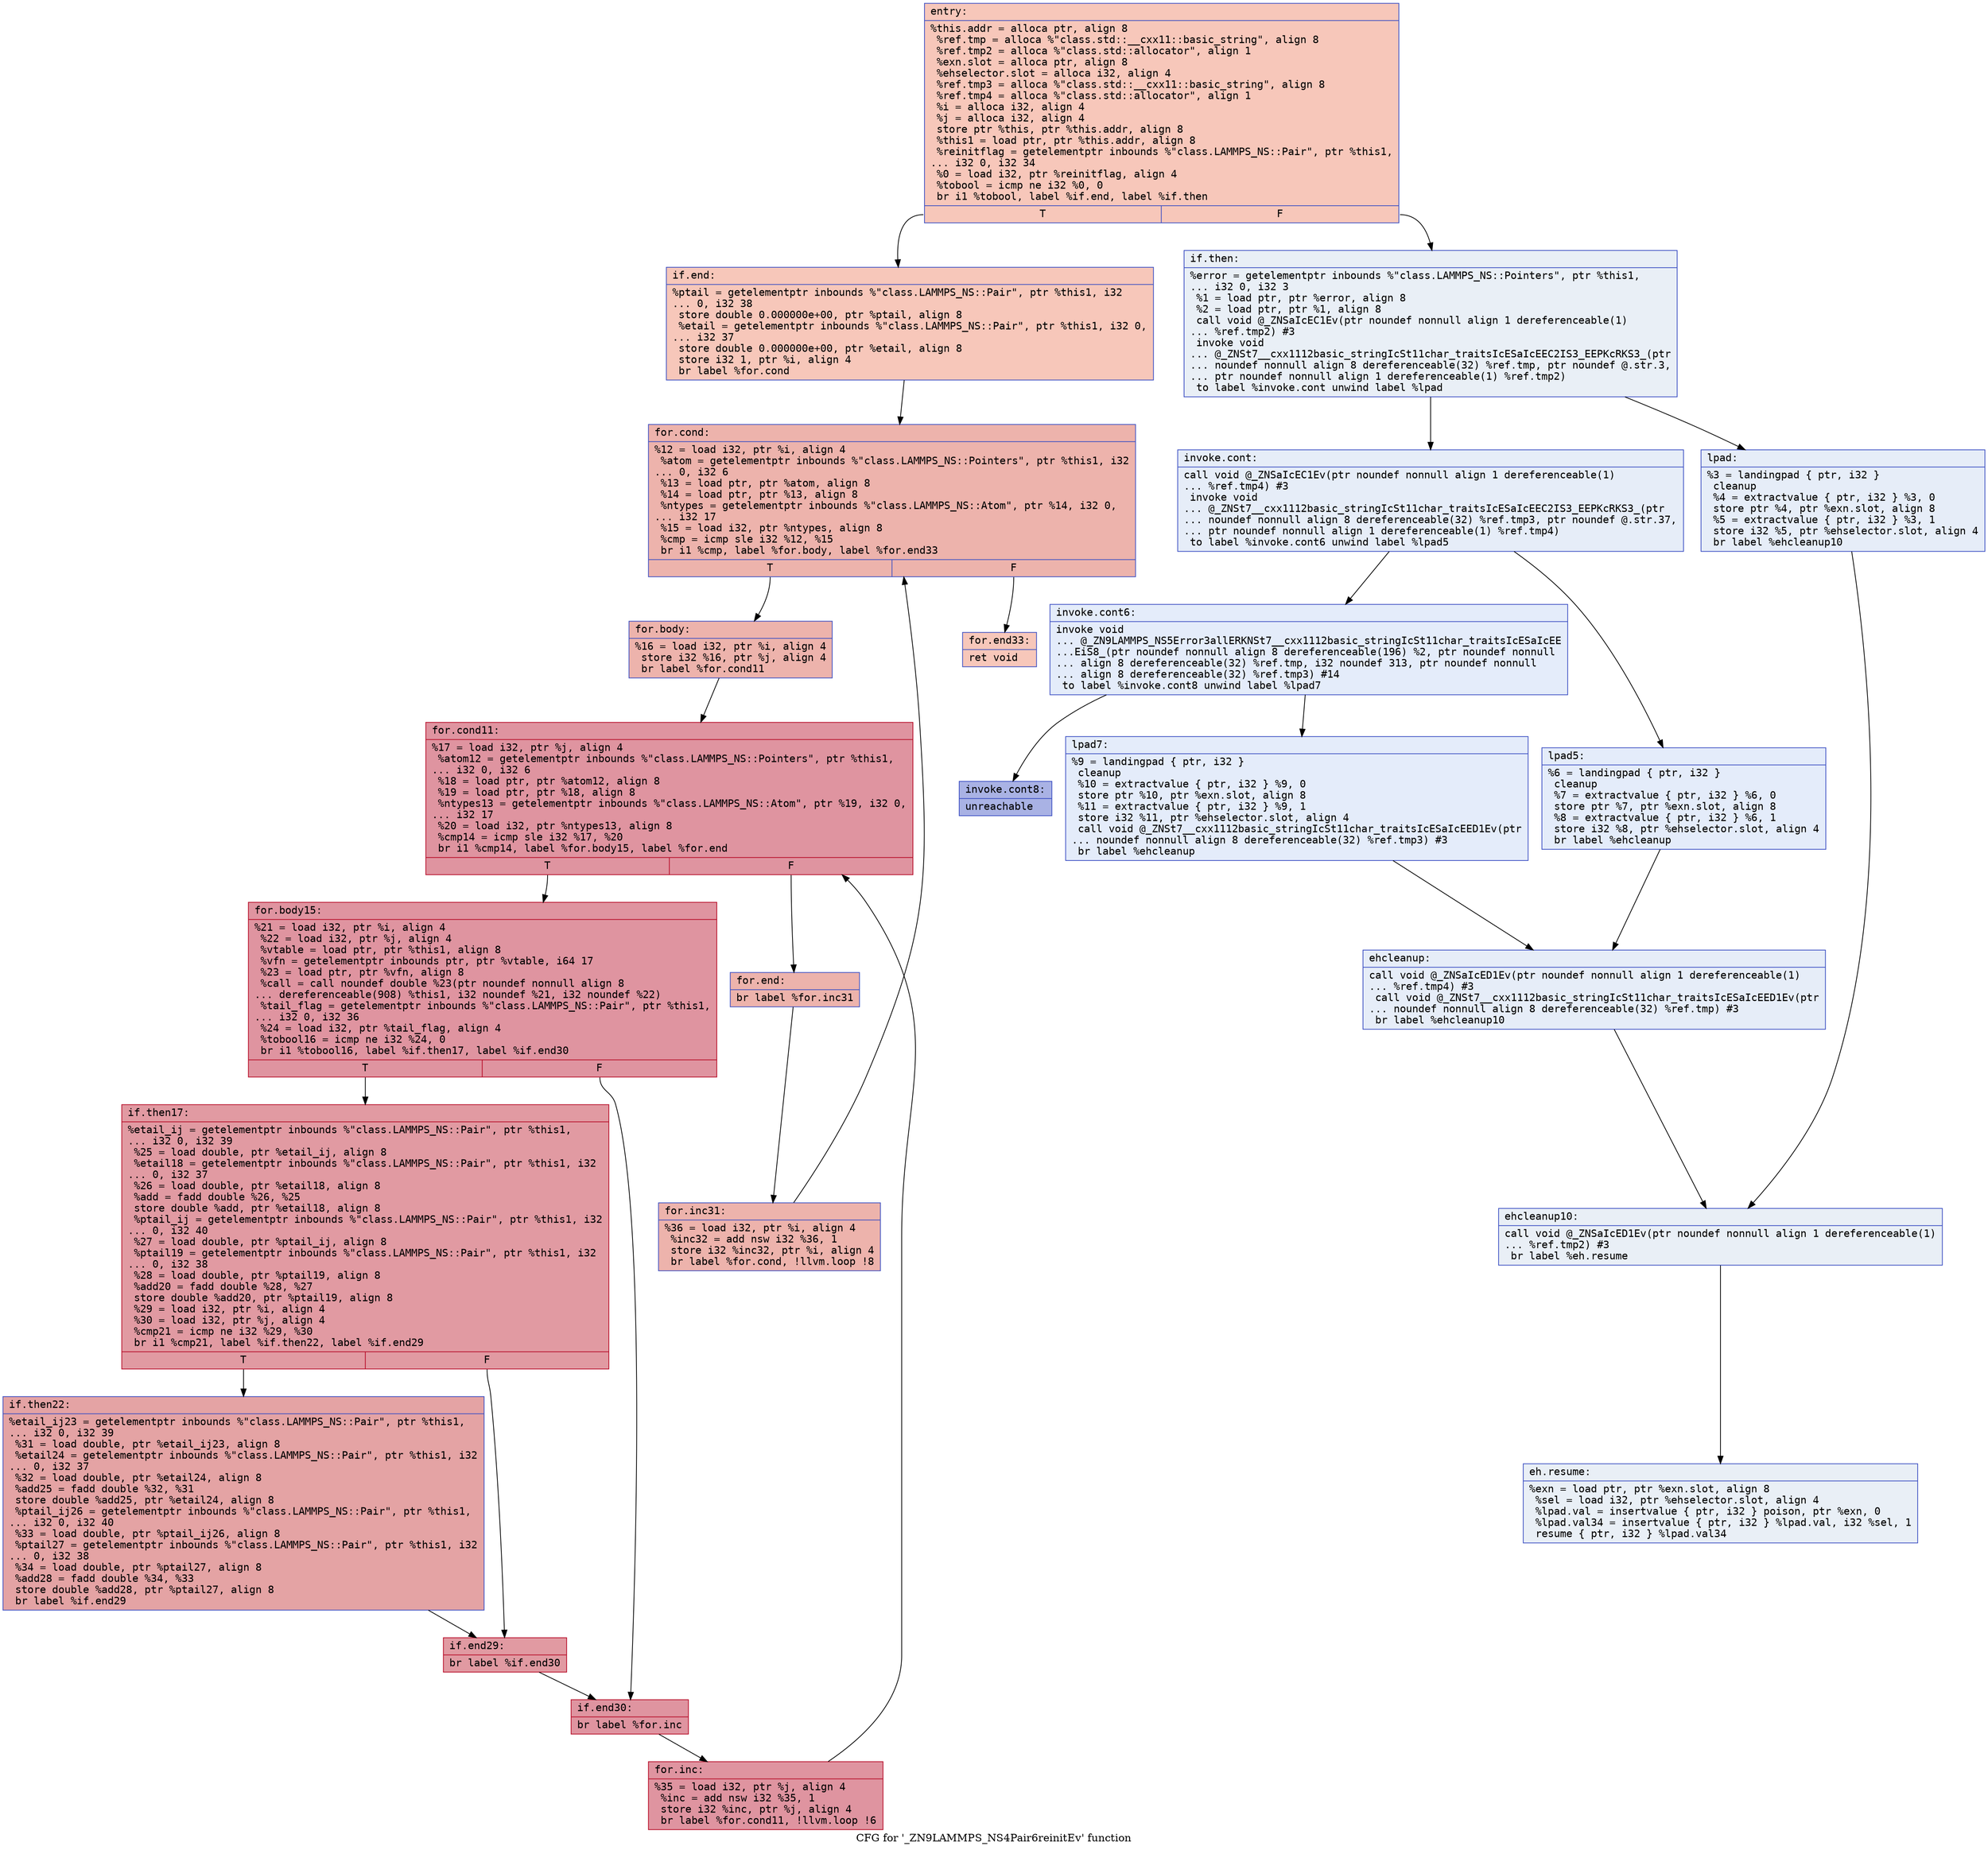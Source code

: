 digraph "CFG for '_ZN9LAMMPS_NS4Pair6reinitEv' function" {
	label="CFG for '_ZN9LAMMPS_NS4Pair6reinitEv' function";

	Node0x55f5732057d0 [shape=record,color="#3d50c3ff", style=filled, fillcolor="#ec7f6370" fontname="Courier",label="{entry:\l|  %this.addr = alloca ptr, align 8\l  %ref.tmp = alloca %\"class.std::__cxx11::basic_string\", align 8\l  %ref.tmp2 = alloca %\"class.std::allocator\", align 1\l  %exn.slot = alloca ptr, align 8\l  %ehselector.slot = alloca i32, align 4\l  %ref.tmp3 = alloca %\"class.std::__cxx11::basic_string\", align 8\l  %ref.tmp4 = alloca %\"class.std::allocator\", align 1\l  %i = alloca i32, align 4\l  %j = alloca i32, align 4\l  store ptr %this, ptr %this.addr, align 8\l  %this1 = load ptr, ptr %this.addr, align 8\l  %reinitflag = getelementptr inbounds %\"class.LAMMPS_NS::Pair\", ptr %this1,\l... i32 0, i32 34\l  %0 = load i32, ptr %reinitflag, align 4\l  %tobool = icmp ne i32 %0, 0\l  br i1 %tobool, label %if.end, label %if.then\l|{<s0>T|<s1>F}}"];
	Node0x55f5732057d0:s0 -> Node0x55f573206180[tooltip="entry -> if.end\nProbability 100.00%" ];
	Node0x55f5732057d0:s1 -> Node0x55f5732061d0[tooltip="entry -> if.then\nProbability 0.00%" ];
	Node0x55f5732061d0 [shape=record,color="#3d50c3ff", style=filled, fillcolor="#cedaeb70" fontname="Courier",label="{if.then:\l|  %error = getelementptr inbounds %\"class.LAMMPS_NS::Pointers\", ptr %this1,\l... i32 0, i32 3\l  %1 = load ptr, ptr %error, align 8\l  %2 = load ptr, ptr %1, align 8\l  call void @_ZNSaIcEC1Ev(ptr noundef nonnull align 1 dereferenceable(1)\l... %ref.tmp2) #3\l  invoke void\l... @_ZNSt7__cxx1112basic_stringIcSt11char_traitsIcESaIcEEC2IS3_EEPKcRKS3_(ptr\l... noundef nonnull align 8 dereferenceable(32) %ref.tmp, ptr noundef @.str.3,\l... ptr noundef nonnull align 1 dereferenceable(1) %ref.tmp2)\l          to label %invoke.cont unwind label %lpad\l}"];
	Node0x55f5732061d0 -> Node0x55f573206580[tooltip="if.then -> invoke.cont\nProbability 50.00%" ];
	Node0x55f5732061d0 -> Node0x55f573206600[tooltip="if.then -> lpad\nProbability 50.00%" ];
	Node0x55f573206580 [shape=record,color="#3d50c3ff", style=filled, fillcolor="#c7d7f070" fontname="Courier",label="{invoke.cont:\l|  call void @_ZNSaIcEC1Ev(ptr noundef nonnull align 1 dereferenceable(1)\l... %ref.tmp4) #3\l  invoke void\l... @_ZNSt7__cxx1112basic_stringIcSt11char_traitsIcESaIcEEC2IS3_EEPKcRKS3_(ptr\l... noundef nonnull align 8 dereferenceable(32) %ref.tmp3, ptr noundef @.str.37,\l... ptr noundef nonnull align 1 dereferenceable(1) %ref.tmp4)\l          to label %invoke.cont6 unwind label %lpad5\l}"];
	Node0x55f573206580 -> Node0x55f573206920[tooltip="invoke.cont -> invoke.cont6\nProbability 50.00%" ];
	Node0x55f573206580 -> Node0x55f573206970[tooltip="invoke.cont -> lpad5\nProbability 50.00%" ];
	Node0x55f573206920 [shape=record,color="#3d50c3ff", style=filled, fillcolor="#c1d4f470" fontname="Courier",label="{invoke.cont6:\l|  invoke void\l... @_ZN9LAMMPS_NS5Error3allERKNSt7__cxx1112basic_stringIcSt11char_traitsIcESaIcEE\l...EiS8_(ptr noundef nonnull align 8 dereferenceable(196) %2, ptr noundef nonnull\l... align 8 dereferenceable(32) %ref.tmp, i32 noundef 313, ptr noundef nonnull\l... align 8 dereferenceable(32) %ref.tmp3) #14\l          to label %invoke.cont8 unwind label %lpad7\l}"];
	Node0x55f573206920 -> Node0x55f5732068d0[tooltip="invoke.cont6 -> invoke.cont8\nProbability 0.00%" ];
	Node0x55f573206920 -> Node0x55f573206bd0[tooltip="invoke.cont6 -> lpad7\nProbability 100.00%" ];
	Node0x55f5732068d0 [shape=record,color="#3d50c3ff", style=filled, fillcolor="#3d50c370" fontname="Courier",label="{invoke.cont8:\l|  unreachable\l}"];
	Node0x55f573206600 [shape=record,color="#3d50c3ff", style=filled, fillcolor="#c7d7f070" fontname="Courier",label="{lpad:\l|  %3 = landingpad \{ ptr, i32 \}\l          cleanup\l  %4 = extractvalue \{ ptr, i32 \} %3, 0\l  store ptr %4, ptr %exn.slot, align 8\l  %5 = extractvalue \{ ptr, i32 \} %3, 1\l  store i32 %5, ptr %ehselector.slot, align 4\l  br label %ehcleanup10\l}"];
	Node0x55f573206600 -> Node0x55f573207190[tooltip="lpad -> ehcleanup10\nProbability 100.00%" ];
	Node0x55f573206970 [shape=record,color="#3d50c3ff", style=filled, fillcolor="#c1d4f470" fontname="Courier",label="{lpad5:\l|  %6 = landingpad \{ ptr, i32 \}\l          cleanup\l  %7 = extractvalue \{ ptr, i32 \} %6, 0\l  store ptr %7, ptr %exn.slot, align 8\l  %8 = extractvalue \{ ptr, i32 \} %6, 1\l  store i32 %8, ptr %ehselector.slot, align 4\l  br label %ehcleanup\l}"];
	Node0x55f573206970 -> Node0x55f573207470[tooltip="lpad5 -> ehcleanup\nProbability 100.00%" ];
	Node0x55f573206bd0 [shape=record,color="#3d50c3ff", style=filled, fillcolor="#c1d4f470" fontname="Courier",label="{lpad7:\l|  %9 = landingpad \{ ptr, i32 \}\l          cleanup\l  %10 = extractvalue \{ ptr, i32 \} %9, 0\l  store ptr %10, ptr %exn.slot, align 8\l  %11 = extractvalue \{ ptr, i32 \} %9, 1\l  store i32 %11, ptr %ehselector.slot, align 4\l  call void @_ZNSt7__cxx1112basic_stringIcSt11char_traitsIcESaIcEED1Ev(ptr\l... noundef nonnull align 8 dereferenceable(32) %ref.tmp3) #3\l  br label %ehcleanup\l}"];
	Node0x55f573206bd0 -> Node0x55f573207470[tooltip="lpad7 -> ehcleanup\nProbability 100.00%" ];
	Node0x55f573207470 [shape=record,color="#3d50c3ff", style=filled, fillcolor="#c7d7f070" fontname="Courier",label="{ehcleanup:\l|  call void @_ZNSaIcED1Ev(ptr noundef nonnull align 1 dereferenceable(1)\l... %ref.tmp4) #3\l  call void @_ZNSt7__cxx1112basic_stringIcSt11char_traitsIcESaIcEED1Ev(ptr\l... noundef nonnull align 8 dereferenceable(32) %ref.tmp) #3\l  br label %ehcleanup10\l}"];
	Node0x55f573207470 -> Node0x55f573207190[tooltip="ehcleanup -> ehcleanup10\nProbability 100.00%" ];
	Node0x55f573207190 [shape=record,color="#3d50c3ff", style=filled, fillcolor="#cedaeb70" fontname="Courier",label="{ehcleanup10:\l|  call void @_ZNSaIcED1Ev(ptr noundef nonnull align 1 dereferenceable(1)\l... %ref.tmp2) #3\l  br label %eh.resume\l}"];
	Node0x55f573207190 -> Node0x55f573207ea0[tooltip="ehcleanup10 -> eh.resume\nProbability 100.00%" ];
	Node0x55f573206180 [shape=record,color="#3d50c3ff", style=filled, fillcolor="#ec7f6370" fontname="Courier",label="{if.end:\l|  %ptail = getelementptr inbounds %\"class.LAMMPS_NS::Pair\", ptr %this1, i32\l... 0, i32 38\l  store double 0.000000e+00, ptr %ptail, align 8\l  %etail = getelementptr inbounds %\"class.LAMMPS_NS::Pair\", ptr %this1, i32 0,\l... i32 37\l  store double 0.000000e+00, ptr %etail, align 8\l  store i32 1, ptr %i, align 4\l  br label %for.cond\l}"];
	Node0x55f573206180 -> Node0x55f5732082e0[tooltip="if.end -> for.cond\nProbability 100.00%" ];
	Node0x55f5732082e0 [shape=record,color="#3d50c3ff", style=filled, fillcolor="#d6524470" fontname="Courier",label="{for.cond:\l|  %12 = load i32, ptr %i, align 4\l  %atom = getelementptr inbounds %\"class.LAMMPS_NS::Pointers\", ptr %this1, i32\l... 0, i32 6\l  %13 = load ptr, ptr %atom, align 8\l  %14 = load ptr, ptr %13, align 8\l  %ntypes = getelementptr inbounds %\"class.LAMMPS_NS::Atom\", ptr %14, i32 0,\l... i32 17\l  %15 = load i32, ptr %ntypes, align 8\l  %cmp = icmp sle i32 %12, %15\l  br i1 %cmp, label %for.body, label %for.end33\l|{<s0>T|<s1>F}}"];
	Node0x55f5732082e0:s0 -> Node0x55f573208840[tooltip="for.cond -> for.body\nProbability 96.88%" ];
	Node0x55f5732082e0:s1 -> Node0x55f5732088c0[tooltip="for.cond -> for.end33\nProbability 3.12%" ];
	Node0x55f573208840 [shape=record,color="#3d50c3ff", style=filled, fillcolor="#d6524470" fontname="Courier",label="{for.body:\l|  %16 = load i32, ptr %i, align 4\l  store i32 %16, ptr %j, align 4\l  br label %for.cond11\l}"];
	Node0x55f573208840 -> Node0x55f573208a60[tooltip="for.body -> for.cond11\nProbability 100.00%" ];
	Node0x55f573208a60 [shape=record,color="#b70d28ff", style=filled, fillcolor="#b70d2870" fontname="Courier",label="{for.cond11:\l|  %17 = load i32, ptr %j, align 4\l  %atom12 = getelementptr inbounds %\"class.LAMMPS_NS::Pointers\", ptr %this1,\l... i32 0, i32 6\l  %18 = load ptr, ptr %atom12, align 8\l  %19 = load ptr, ptr %18, align 8\l  %ntypes13 = getelementptr inbounds %\"class.LAMMPS_NS::Atom\", ptr %19, i32 0,\l... i32 17\l  %20 = load i32, ptr %ntypes13, align 8\l  %cmp14 = icmp sle i32 %17, %20\l  br i1 %cmp14, label %for.body15, label %for.end\l|{<s0>T|<s1>F}}"];
	Node0x55f573208a60:s0 -> Node0x55f573208fd0[tooltip="for.cond11 -> for.body15\nProbability 96.88%" ];
	Node0x55f573208a60:s1 -> Node0x55f573209050[tooltip="for.cond11 -> for.end\nProbability 3.12%" ];
	Node0x55f573208fd0 [shape=record,color="#b70d28ff", style=filled, fillcolor="#b70d2870" fontname="Courier",label="{for.body15:\l|  %21 = load i32, ptr %i, align 4\l  %22 = load i32, ptr %j, align 4\l  %vtable = load ptr, ptr %this1, align 8\l  %vfn = getelementptr inbounds ptr, ptr %vtable, i64 17\l  %23 = load ptr, ptr %vfn, align 8\l  %call = call noundef double %23(ptr noundef nonnull align 8\l... dereferenceable(908) %this1, i32 noundef %21, i32 noundef %22)\l  %tail_flag = getelementptr inbounds %\"class.LAMMPS_NS::Pair\", ptr %this1,\l... i32 0, i32 36\l  %24 = load i32, ptr %tail_flag, align 4\l  %tobool16 = icmp ne i32 %24, 0\l  br i1 %tobool16, label %if.then17, label %if.end30\l|{<s0>T|<s1>F}}"];
	Node0x55f573208fd0:s0 -> Node0x55f573209710[tooltip="for.body15 -> if.then17\nProbability 62.50%" ];
	Node0x55f573208fd0:s1 -> Node0x55f573209790[tooltip="for.body15 -> if.end30\nProbability 37.50%" ];
	Node0x55f573209710 [shape=record,color="#b70d28ff", style=filled, fillcolor="#bb1b2c70" fontname="Courier",label="{if.then17:\l|  %etail_ij = getelementptr inbounds %\"class.LAMMPS_NS::Pair\", ptr %this1,\l... i32 0, i32 39\l  %25 = load double, ptr %etail_ij, align 8\l  %etail18 = getelementptr inbounds %\"class.LAMMPS_NS::Pair\", ptr %this1, i32\l... 0, i32 37\l  %26 = load double, ptr %etail18, align 8\l  %add = fadd double %26, %25\l  store double %add, ptr %etail18, align 8\l  %ptail_ij = getelementptr inbounds %\"class.LAMMPS_NS::Pair\", ptr %this1, i32\l... 0, i32 40\l  %27 = load double, ptr %ptail_ij, align 8\l  %ptail19 = getelementptr inbounds %\"class.LAMMPS_NS::Pair\", ptr %this1, i32\l... 0, i32 38\l  %28 = load double, ptr %ptail19, align 8\l  %add20 = fadd double %28, %27\l  store double %add20, ptr %ptail19, align 8\l  %29 = load i32, ptr %i, align 4\l  %30 = load i32, ptr %j, align 4\l  %cmp21 = icmp ne i32 %29, %30\l  br i1 %cmp21, label %if.then22, label %if.end29\l|{<s0>T|<s1>F}}"];
	Node0x55f573209710:s0 -> Node0x55f57320a5f0[tooltip="if.then17 -> if.then22\nProbability 50.00%" ];
	Node0x55f573209710:s1 -> Node0x55f57320a670[tooltip="if.then17 -> if.end29\nProbability 50.00%" ];
	Node0x55f57320a5f0 [shape=record,color="#3d50c3ff", style=filled, fillcolor="#c32e3170" fontname="Courier",label="{if.then22:\l|  %etail_ij23 = getelementptr inbounds %\"class.LAMMPS_NS::Pair\", ptr %this1,\l... i32 0, i32 39\l  %31 = load double, ptr %etail_ij23, align 8\l  %etail24 = getelementptr inbounds %\"class.LAMMPS_NS::Pair\", ptr %this1, i32\l... 0, i32 37\l  %32 = load double, ptr %etail24, align 8\l  %add25 = fadd double %32, %31\l  store double %add25, ptr %etail24, align 8\l  %ptail_ij26 = getelementptr inbounds %\"class.LAMMPS_NS::Pair\", ptr %this1,\l... i32 0, i32 40\l  %33 = load double, ptr %ptail_ij26, align 8\l  %ptail27 = getelementptr inbounds %\"class.LAMMPS_NS::Pair\", ptr %this1, i32\l... 0, i32 38\l  %34 = load double, ptr %ptail27, align 8\l  %add28 = fadd double %34, %33\l  store double %add28, ptr %ptail27, align 8\l  br label %if.end29\l}"];
	Node0x55f57320a5f0 -> Node0x55f57320a670[tooltip="if.then22 -> if.end29\nProbability 100.00%" ];
	Node0x55f57320a670 [shape=record,color="#b70d28ff", style=filled, fillcolor="#bb1b2c70" fontname="Courier",label="{if.end29:\l|  br label %if.end30\l}"];
	Node0x55f57320a670 -> Node0x55f573209790[tooltip="if.end29 -> if.end30\nProbability 100.00%" ];
	Node0x55f573209790 [shape=record,color="#b70d28ff", style=filled, fillcolor="#b70d2870" fontname="Courier",label="{if.end30:\l|  br label %for.inc\l}"];
	Node0x55f573209790 -> Node0x55f57320b120[tooltip="if.end30 -> for.inc\nProbability 100.00%" ];
	Node0x55f57320b120 [shape=record,color="#b70d28ff", style=filled, fillcolor="#b70d2870" fontname="Courier",label="{for.inc:\l|  %35 = load i32, ptr %j, align 4\l  %inc = add nsw i32 %35, 1\l  store i32 %inc, ptr %j, align 4\l  br label %for.cond11, !llvm.loop !6\l}"];
	Node0x55f57320b120 -> Node0x55f573208a60[tooltip="for.inc -> for.cond11\nProbability 100.00%" ];
	Node0x55f573209050 [shape=record,color="#3d50c3ff", style=filled, fillcolor="#d6524470" fontname="Courier",label="{for.end:\l|  br label %for.inc31\l}"];
	Node0x55f573209050 -> Node0x55f57320b590[tooltip="for.end -> for.inc31\nProbability 100.00%" ];
	Node0x55f57320b590 [shape=record,color="#3d50c3ff", style=filled, fillcolor="#d6524470" fontname="Courier",label="{for.inc31:\l|  %36 = load i32, ptr %i, align 4\l  %inc32 = add nsw i32 %36, 1\l  store i32 %inc32, ptr %i, align 4\l  br label %for.cond, !llvm.loop !8\l}"];
	Node0x55f57320b590 -> Node0x55f5732082e0[tooltip="for.inc31 -> for.cond\nProbability 100.00%" ];
	Node0x55f5732088c0 [shape=record,color="#3d50c3ff", style=filled, fillcolor="#ec7f6370" fontname="Courier",label="{for.end33:\l|  ret void\l}"];
	Node0x55f573207ea0 [shape=record,color="#3d50c3ff", style=filled, fillcolor="#cedaeb70" fontname="Courier",label="{eh.resume:\l|  %exn = load ptr, ptr %exn.slot, align 8\l  %sel = load i32, ptr %ehselector.slot, align 4\l  %lpad.val = insertvalue \{ ptr, i32 \} poison, ptr %exn, 0\l  %lpad.val34 = insertvalue \{ ptr, i32 \} %lpad.val, i32 %sel, 1\l  resume \{ ptr, i32 \} %lpad.val34\l}"];
}
